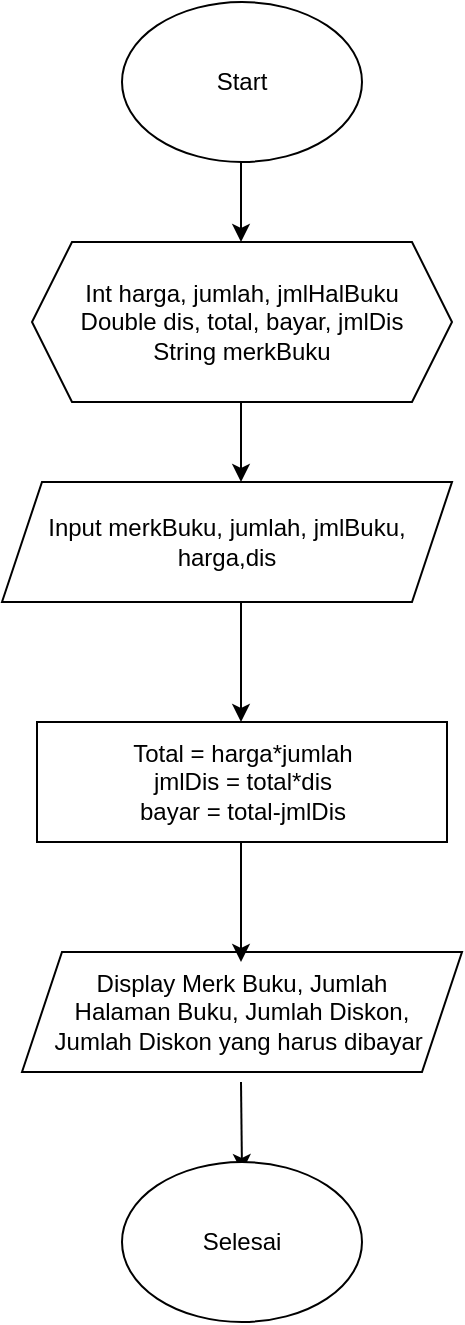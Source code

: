<mxfile version="22.0.2" type="device">
  <diagram id="C5RBs43oDa-KdzZeNtuy" name="Page-1">
    <mxGraphModel dx="954" dy="616" grid="1" gridSize="10" guides="1" tooltips="1" connect="1" arrows="1" fold="1" page="1" pageScale="1" pageWidth="827" pageHeight="1169" math="0" shadow="0">
      <root>
        <mxCell id="WIyWlLk6GJQsqaUBKTNV-0" />
        <mxCell id="WIyWlLk6GJQsqaUBKTNV-1" parent="WIyWlLk6GJQsqaUBKTNV-0" />
        <mxCell id="eojPDkdL5U74ok4FoDWk-1" value="Start" style="ellipse;whiteSpace=wrap;html=1;" vertex="1" parent="WIyWlLk6GJQsqaUBKTNV-1">
          <mxGeometry x="160" y="50" width="120" height="80" as="geometry" />
        </mxCell>
        <mxCell id="eojPDkdL5U74ok4FoDWk-2" value="Int harga, jumlah, jmlHalBuku&lt;br&gt;Double dis, total, bayar, jmlDis&lt;br&gt;String merkBuku" style="shape=hexagon;perimeter=hexagonPerimeter2;whiteSpace=wrap;html=1;fixedSize=1;" vertex="1" parent="WIyWlLk6GJQsqaUBKTNV-1">
          <mxGeometry x="115" y="170" width="210" height="80" as="geometry" />
        </mxCell>
        <mxCell id="eojPDkdL5U74ok4FoDWk-3" value="Input merkBuku, jumlah, jmlBuku,&lt;br&gt;harga,dis" style="shape=parallelogram;perimeter=parallelogramPerimeter;whiteSpace=wrap;html=1;fixedSize=1;" vertex="1" parent="WIyWlLk6GJQsqaUBKTNV-1">
          <mxGeometry x="100" y="290" width="225" height="60" as="geometry" />
        </mxCell>
        <mxCell id="eojPDkdL5U74ok4FoDWk-4" value="Total = harga*jumlah&lt;br&gt;jmlDis = total*dis&lt;br&gt;bayar = total-jmlDis" style="rounded=0;whiteSpace=wrap;html=1;" vertex="1" parent="WIyWlLk6GJQsqaUBKTNV-1">
          <mxGeometry x="117.5" y="410" width="205" height="60" as="geometry" />
        </mxCell>
        <mxCell id="eojPDkdL5U74ok4FoDWk-5" value="Display Merk Buku, Jumlah&lt;br&gt;Halaman Buku, Jumlah Diskon,&lt;br&gt;Jumlah Diskon yang harus dibayar&amp;nbsp;" style="shape=parallelogram;perimeter=parallelogramPerimeter;whiteSpace=wrap;html=1;fixedSize=1;" vertex="1" parent="WIyWlLk6GJQsqaUBKTNV-1">
          <mxGeometry x="110" y="525" width="220" height="60" as="geometry" />
        </mxCell>
        <mxCell id="eojPDkdL5U74ok4FoDWk-6" value="" style="endArrow=classic;html=1;rounded=0;" edge="1" parent="WIyWlLk6GJQsqaUBKTNV-1">
          <mxGeometry width="50" height="50" relative="1" as="geometry">
            <mxPoint x="219.5" y="470" as="sourcePoint" />
            <mxPoint x="219.5" y="530" as="targetPoint" />
          </mxGeometry>
        </mxCell>
        <mxCell id="eojPDkdL5U74ok4FoDWk-8" value="" style="endArrow=classic;html=1;rounded=0;" edge="1" parent="WIyWlLk6GJQsqaUBKTNV-1">
          <mxGeometry width="50" height="50" relative="1" as="geometry">
            <mxPoint x="219.5" y="350" as="sourcePoint" />
            <mxPoint x="219.5" y="410" as="targetPoint" />
          </mxGeometry>
        </mxCell>
        <mxCell id="eojPDkdL5U74ok4FoDWk-10" value="" style="endArrow=classic;html=1;rounded=0;" edge="1" parent="WIyWlLk6GJQsqaUBKTNV-1">
          <mxGeometry width="50" height="50" relative="1" as="geometry">
            <mxPoint x="219.5" y="250" as="sourcePoint" />
            <mxPoint x="219.5" y="290" as="targetPoint" />
          </mxGeometry>
        </mxCell>
        <mxCell id="eojPDkdL5U74ok4FoDWk-12" value="" style="endArrow=classic;html=1;rounded=0;" edge="1" parent="WIyWlLk6GJQsqaUBKTNV-1">
          <mxGeometry width="50" height="50" relative="1" as="geometry">
            <mxPoint x="219.5" y="130" as="sourcePoint" />
            <mxPoint x="219.5" y="170" as="targetPoint" />
          </mxGeometry>
        </mxCell>
        <mxCell id="eojPDkdL5U74ok4FoDWk-13" value="" style="endArrow=classic;html=1;rounded=0;" edge="1" parent="WIyWlLk6GJQsqaUBKTNV-1">
          <mxGeometry width="50" height="50" relative="1" as="geometry">
            <mxPoint x="219.5" y="590" as="sourcePoint" />
            <mxPoint x="220" y="635" as="targetPoint" />
          </mxGeometry>
        </mxCell>
        <mxCell id="eojPDkdL5U74ok4FoDWk-14" value="Selesai" style="ellipse;whiteSpace=wrap;html=1;" vertex="1" parent="WIyWlLk6GJQsqaUBKTNV-1">
          <mxGeometry x="160" y="630" width="120" height="80" as="geometry" />
        </mxCell>
      </root>
    </mxGraphModel>
  </diagram>
</mxfile>
